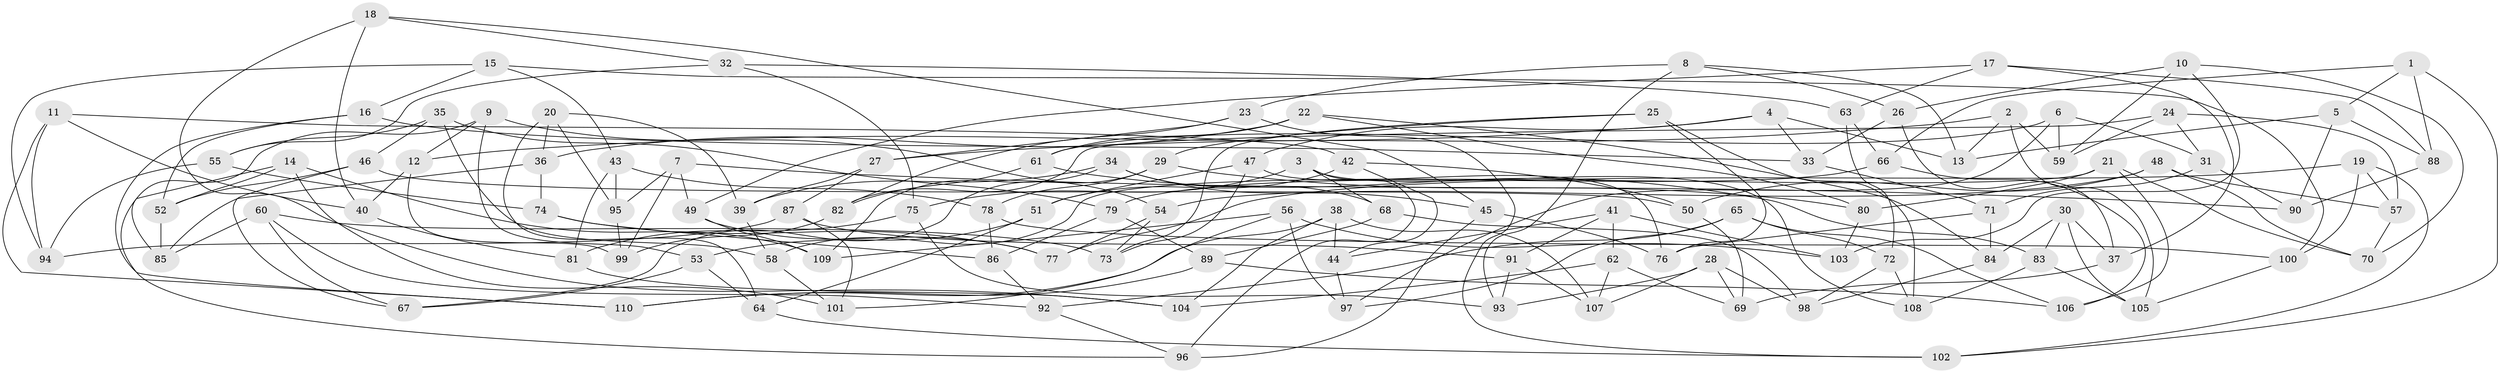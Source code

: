 // Generated by graph-tools (version 1.1) at 2025/16/03/09/25 04:16:37]
// undirected, 110 vertices, 220 edges
graph export_dot {
graph [start="1"]
  node [color=gray90,style=filled];
  1;
  2;
  3;
  4;
  5;
  6;
  7;
  8;
  9;
  10;
  11;
  12;
  13;
  14;
  15;
  16;
  17;
  18;
  19;
  20;
  21;
  22;
  23;
  24;
  25;
  26;
  27;
  28;
  29;
  30;
  31;
  32;
  33;
  34;
  35;
  36;
  37;
  38;
  39;
  40;
  41;
  42;
  43;
  44;
  45;
  46;
  47;
  48;
  49;
  50;
  51;
  52;
  53;
  54;
  55;
  56;
  57;
  58;
  59;
  60;
  61;
  62;
  63;
  64;
  65;
  66;
  67;
  68;
  69;
  70;
  71;
  72;
  73;
  74;
  75;
  76;
  77;
  78;
  79;
  80;
  81;
  82;
  83;
  84;
  85;
  86;
  87;
  88;
  89;
  90;
  91;
  92;
  93;
  94;
  95;
  96;
  97;
  98;
  99;
  100;
  101;
  102;
  103;
  104;
  105;
  106;
  107;
  108;
  109;
  110;
  1 -- 102;
  1 -- 66;
  1 -- 88;
  1 -- 5;
  2 -- 59;
  2 -- 27;
  2 -- 105;
  2 -- 13;
  3 -- 68;
  3 -- 75;
  3 -- 96;
  3 -- 108;
  4 -- 13;
  4 -- 12;
  4 -- 33;
  4 -- 47;
  5 -- 88;
  5 -- 13;
  5 -- 90;
  6 -- 59;
  6 -- 31;
  6 -- 61;
  6 -- 97;
  7 -- 49;
  7 -- 99;
  7 -- 95;
  7 -- 90;
  8 -- 13;
  8 -- 26;
  8 -- 23;
  8 -- 93;
  9 -- 53;
  9 -- 12;
  9 -- 54;
  9 -- 85;
  10 -- 70;
  10 -- 59;
  10 -- 103;
  10 -- 26;
  11 -- 42;
  11 -- 94;
  11 -- 110;
  11 -- 40;
  12 -- 40;
  12 -- 99;
  14 -- 52;
  14 -- 109;
  14 -- 101;
  14 -- 96;
  15 -- 94;
  15 -- 16;
  15 -- 43;
  15 -- 100;
  16 -- 33;
  16 -- 110;
  16 -- 52;
  17 -- 63;
  17 -- 37;
  17 -- 88;
  17 -- 49;
  18 -- 45;
  18 -- 32;
  18 -- 40;
  18 -- 104;
  19 -- 77;
  19 -- 100;
  19 -- 57;
  19 -- 102;
  20 -- 39;
  20 -- 95;
  20 -- 36;
  20 -- 64;
  21 -- 80;
  21 -- 58;
  21 -- 70;
  21 -- 106;
  22 -- 61;
  22 -- 36;
  22 -- 84;
  22 -- 80;
  23 -- 82;
  23 -- 27;
  23 -- 102;
  24 -- 31;
  24 -- 82;
  24 -- 57;
  24 -- 59;
  25 -- 76;
  25 -- 29;
  25 -- 108;
  25 -- 73;
  26 -- 37;
  26 -- 33;
  27 -- 39;
  27 -- 87;
  28 -- 107;
  28 -- 93;
  28 -- 98;
  28 -- 69;
  29 -- 80;
  29 -- 67;
  29 -- 78;
  30 -- 37;
  30 -- 105;
  30 -- 84;
  30 -- 83;
  31 -- 90;
  31 -- 71;
  32 -- 55;
  32 -- 75;
  32 -- 63;
  33 -- 71;
  34 -- 39;
  34 -- 45;
  34 -- 68;
  34 -- 109;
  35 -- 55;
  35 -- 58;
  35 -- 46;
  35 -- 79;
  36 -- 85;
  36 -- 74;
  37 -- 69;
  38 -- 104;
  38 -- 110;
  38 -- 107;
  38 -- 44;
  39 -- 58;
  40 -- 81;
  41 -- 91;
  41 -- 44;
  41 -- 62;
  41 -- 103;
  42 -- 51;
  42 -- 50;
  42 -- 44;
  43 -- 81;
  43 -- 78;
  43 -- 95;
  44 -- 97;
  45 -- 96;
  45 -- 76;
  46 -- 67;
  46 -- 52;
  46 -- 50;
  47 -- 76;
  47 -- 73;
  47 -- 51;
  48 -- 54;
  48 -- 57;
  48 -- 70;
  48 -- 50;
  49 -- 109;
  49 -- 77;
  50 -- 69;
  51 -- 53;
  51 -- 64;
  52 -- 85;
  53 -- 67;
  53 -- 64;
  54 -- 77;
  54 -- 73;
  55 -- 74;
  55 -- 94;
  56 -- 103;
  56 -- 101;
  56 -- 97;
  56 -- 109;
  57 -- 70;
  58 -- 101;
  60 -- 73;
  60 -- 92;
  60 -- 67;
  60 -- 85;
  61 -- 82;
  61 -- 83;
  62 -- 69;
  62 -- 107;
  62 -- 104;
  63 -- 66;
  63 -- 72;
  64 -- 102;
  65 -- 106;
  65 -- 72;
  65 -- 92;
  65 -- 97;
  66 -- 106;
  66 -- 79;
  68 -- 89;
  68 -- 98;
  71 -- 84;
  71 -- 76;
  72 -- 98;
  72 -- 108;
  74 -- 86;
  74 -- 77;
  75 -- 81;
  75 -- 93;
  78 -- 86;
  78 -- 100;
  79 -- 86;
  79 -- 89;
  80 -- 103;
  81 -- 104;
  82 -- 99;
  83 -- 108;
  83 -- 105;
  84 -- 98;
  86 -- 92;
  87 -- 101;
  87 -- 94;
  87 -- 91;
  88 -- 90;
  89 -- 106;
  89 -- 110;
  91 -- 107;
  91 -- 93;
  92 -- 96;
  95 -- 99;
  100 -- 105;
}
